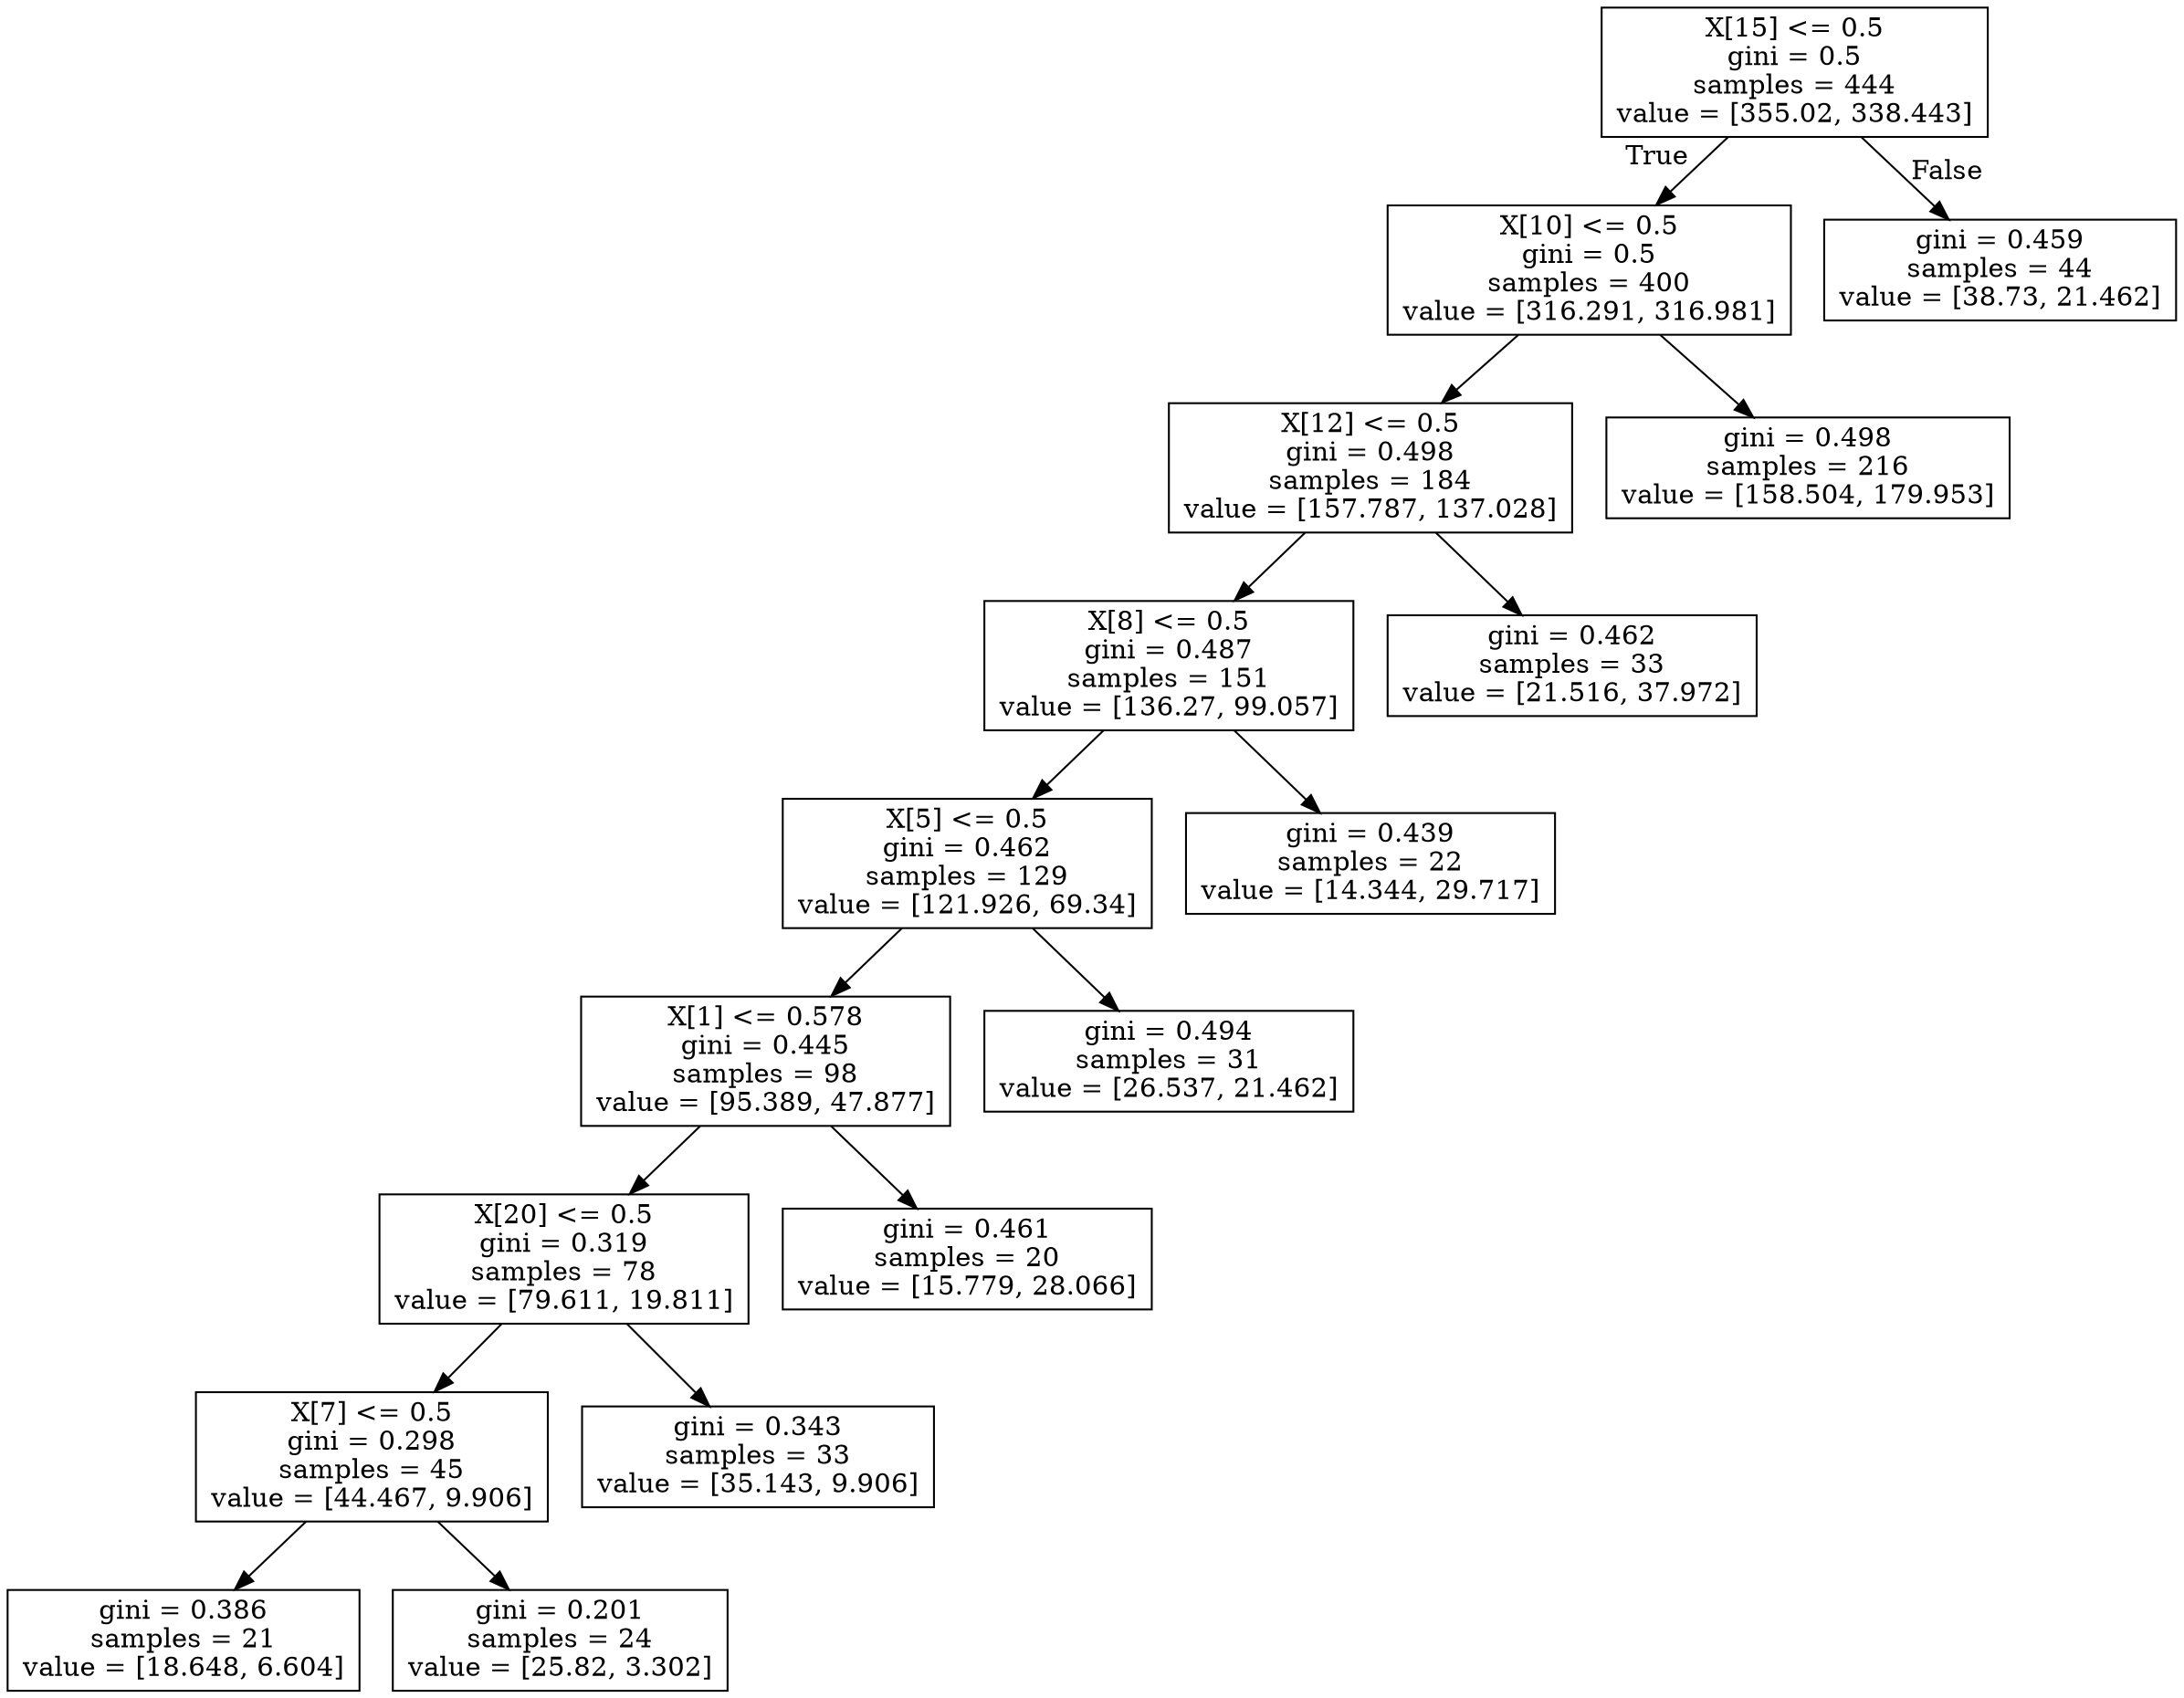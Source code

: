 digraph Tree {
node [shape=box] ;
0 [label="X[15] <= 0.5\ngini = 0.5\nsamples = 444\nvalue = [355.02, 338.443]"] ;
1 [label="X[10] <= 0.5\ngini = 0.5\nsamples = 400\nvalue = [316.291, 316.981]"] ;
0 -> 1 [labeldistance=2.5, labelangle=45, headlabel="True"] ;
2 [label="X[12] <= 0.5\ngini = 0.498\nsamples = 184\nvalue = [157.787, 137.028]"] ;
1 -> 2 ;
3 [label="X[8] <= 0.5\ngini = 0.487\nsamples = 151\nvalue = [136.27, 99.057]"] ;
2 -> 3 ;
4 [label="X[5] <= 0.5\ngini = 0.462\nsamples = 129\nvalue = [121.926, 69.34]"] ;
3 -> 4 ;
5 [label="X[1] <= 0.578\ngini = 0.445\nsamples = 98\nvalue = [95.389, 47.877]"] ;
4 -> 5 ;
6 [label="X[20] <= 0.5\ngini = 0.319\nsamples = 78\nvalue = [79.611, 19.811]"] ;
5 -> 6 ;
7 [label="X[7] <= 0.5\ngini = 0.298\nsamples = 45\nvalue = [44.467, 9.906]"] ;
6 -> 7 ;
8 [label="gini = 0.386\nsamples = 21\nvalue = [18.648, 6.604]"] ;
7 -> 8 ;
9 [label="gini = 0.201\nsamples = 24\nvalue = [25.82, 3.302]"] ;
7 -> 9 ;
10 [label="gini = 0.343\nsamples = 33\nvalue = [35.143, 9.906]"] ;
6 -> 10 ;
11 [label="gini = 0.461\nsamples = 20\nvalue = [15.779, 28.066]"] ;
5 -> 11 ;
12 [label="gini = 0.494\nsamples = 31\nvalue = [26.537, 21.462]"] ;
4 -> 12 ;
13 [label="gini = 0.439\nsamples = 22\nvalue = [14.344, 29.717]"] ;
3 -> 13 ;
14 [label="gini = 0.462\nsamples = 33\nvalue = [21.516, 37.972]"] ;
2 -> 14 ;
15 [label="gini = 0.498\nsamples = 216\nvalue = [158.504, 179.953]"] ;
1 -> 15 ;
16 [label="gini = 0.459\nsamples = 44\nvalue = [38.73, 21.462]"] ;
0 -> 16 [labeldistance=2.5, labelangle=-45, headlabel="False"] ;
}